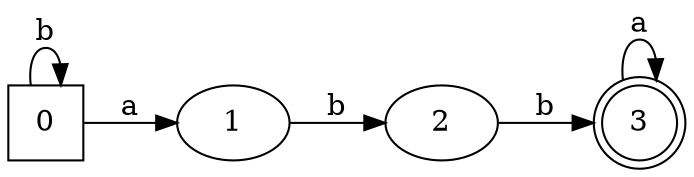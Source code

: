 digraph G {
	rankdir=LR;
	0->0[ label=b ];
	0->1[ label=a ];
	1->2[ label=b ];
	2->3[ label=b ];
	3->3[ label=a ];
	0 [ shape=square ];
	1;
	2;
	3 [ shape=doublecircle ];

}

